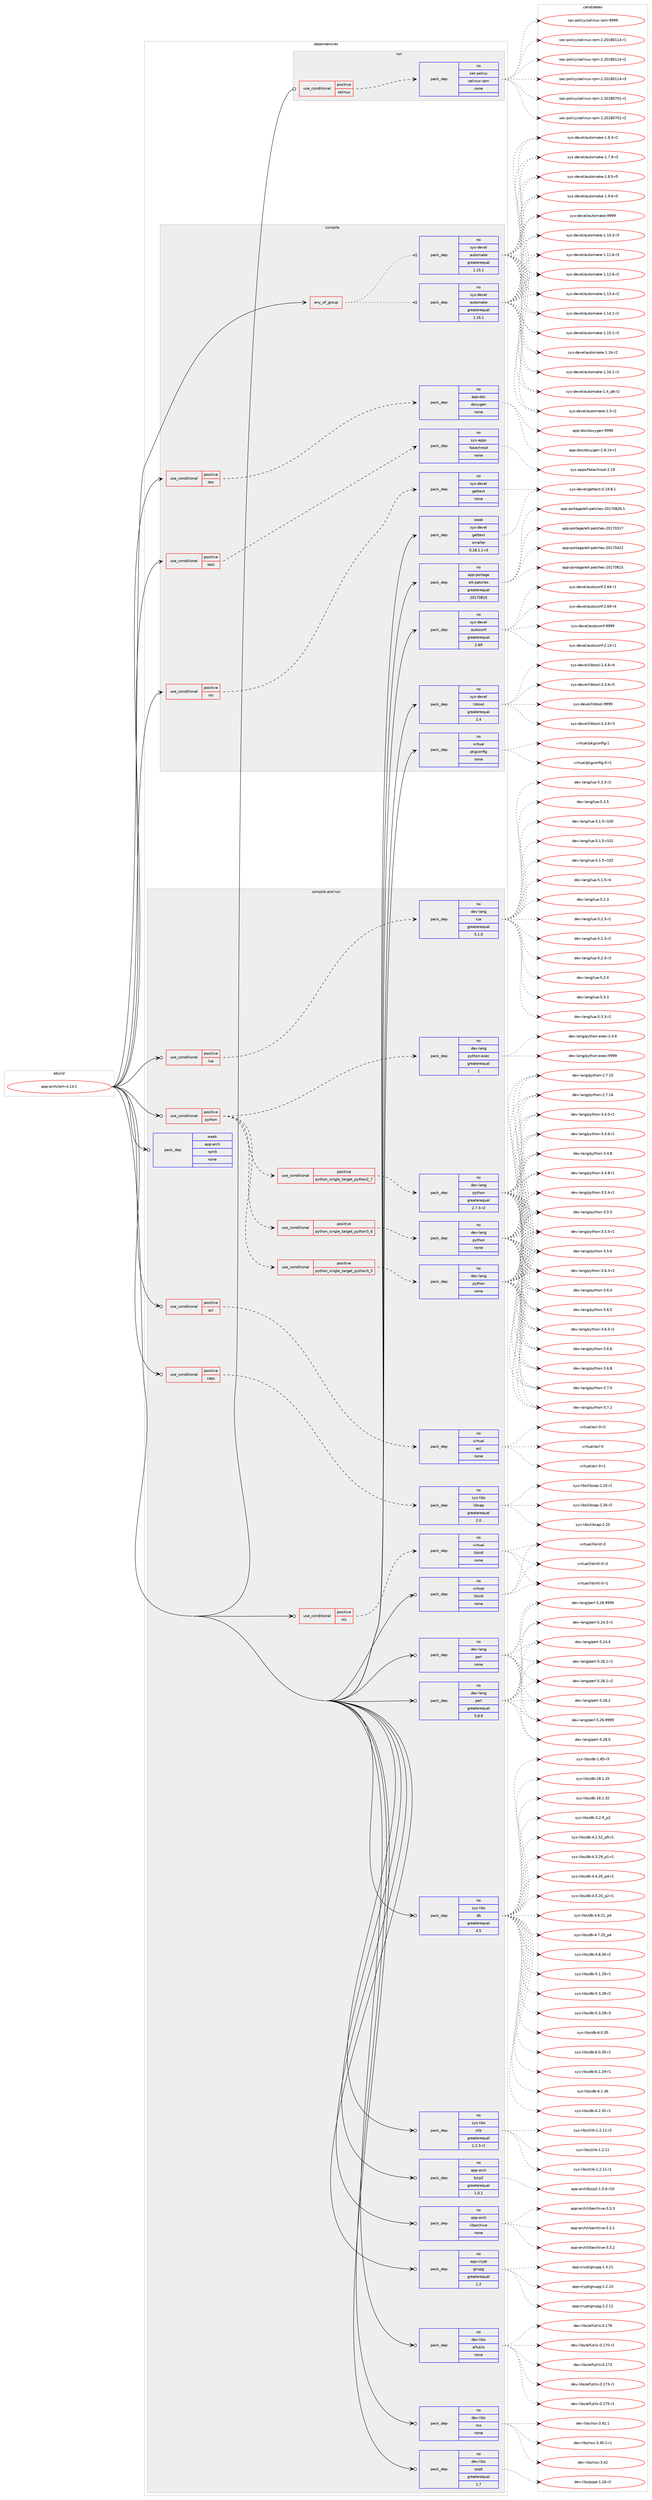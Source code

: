 digraph prolog {

# *************
# Graph options
# *************

newrank=true;
concentrate=true;
compound=true;
graph [rankdir=LR,fontname=Helvetica,fontsize=10,ranksep=1.5];#, ranksep=2.5, nodesep=0.2];
edge  [arrowhead=vee];
node  [fontname=Helvetica,fontsize=10];

# **********
# The ebuild
# **********

subgraph cluster_leftcol {
color=gray;
rank=same;
label=<<i>ebuild</i>>;
id [label="app-arch/rpm-4.14.1", color=red, width=4, href="../app-arch/rpm-4.14.1.svg"];
}

# ****************
# The dependencies
# ****************

subgraph cluster_midcol {
color=gray;
label=<<i>dependencies</i>>;
subgraph cluster_compile {
fillcolor="#eeeeee";
style=filled;
label=<<i>compile</i>>;
subgraph any19211 {
dependency1271536 [label=<<TABLE BORDER="0" CELLBORDER="1" CELLSPACING="0" CELLPADDING="4"><TR><TD CELLPADDING="10">any_of_group</TD></TR></TABLE>>, shape=none, color=red];subgraph pack905185 {
dependency1271537 [label=<<TABLE BORDER="0" CELLBORDER="1" CELLSPACING="0" CELLPADDING="4" WIDTH="220"><TR><TD ROWSPAN="6" CELLPADDING="30">pack_dep</TD></TR><TR><TD WIDTH="110">no</TD></TR><TR><TD>sys-devel</TD></TR><TR><TD>automake</TD></TR><TR><TD>greaterequal</TD></TR><TR><TD>1.16.1</TD></TR></TABLE>>, shape=none, color=blue];
}
dependency1271536:e -> dependency1271537:w [weight=20,style="dotted",arrowhead="oinv"];
subgraph pack905186 {
dependency1271538 [label=<<TABLE BORDER="0" CELLBORDER="1" CELLSPACING="0" CELLPADDING="4" WIDTH="220"><TR><TD ROWSPAN="6" CELLPADDING="30">pack_dep</TD></TR><TR><TD WIDTH="110">no</TD></TR><TR><TD>sys-devel</TD></TR><TR><TD>automake</TD></TR><TR><TD>greaterequal</TD></TR><TR><TD>1.15.1</TD></TR></TABLE>>, shape=none, color=blue];
}
dependency1271536:e -> dependency1271538:w [weight=20,style="dotted",arrowhead="oinv"];
}
id:e -> dependency1271536:w [weight=20,style="solid",arrowhead="vee"];
subgraph cond346619 {
dependency1271539 [label=<<TABLE BORDER="0" CELLBORDER="1" CELLSPACING="0" CELLPADDING="4"><TR><TD ROWSPAN="3" CELLPADDING="10">use_conditional</TD></TR><TR><TD>positive</TD></TR><TR><TD>doc</TD></TR></TABLE>>, shape=none, color=red];
subgraph pack905187 {
dependency1271540 [label=<<TABLE BORDER="0" CELLBORDER="1" CELLSPACING="0" CELLPADDING="4" WIDTH="220"><TR><TD ROWSPAN="6" CELLPADDING="30">pack_dep</TD></TR><TR><TD WIDTH="110">no</TD></TR><TR><TD>app-doc</TD></TR><TR><TD>doxygen</TD></TR><TR><TD>none</TD></TR><TR><TD></TD></TR></TABLE>>, shape=none, color=blue];
}
dependency1271539:e -> dependency1271540:w [weight=20,style="dashed",arrowhead="vee"];
}
id:e -> dependency1271539:w [weight=20,style="solid",arrowhead="vee"];
subgraph cond346620 {
dependency1271541 [label=<<TABLE BORDER="0" CELLBORDER="1" CELLSPACING="0" CELLPADDING="4"><TR><TD ROWSPAN="3" CELLPADDING="10">use_conditional</TD></TR><TR><TD>positive</TD></TR><TR><TD>nls</TD></TR></TABLE>>, shape=none, color=red];
subgraph pack905188 {
dependency1271542 [label=<<TABLE BORDER="0" CELLBORDER="1" CELLSPACING="0" CELLPADDING="4" WIDTH="220"><TR><TD ROWSPAN="6" CELLPADDING="30">pack_dep</TD></TR><TR><TD WIDTH="110">no</TD></TR><TR><TD>sys-devel</TD></TR><TR><TD>gettext</TD></TR><TR><TD>none</TD></TR><TR><TD></TD></TR></TABLE>>, shape=none, color=blue];
}
dependency1271541:e -> dependency1271542:w [weight=20,style="dashed",arrowhead="vee"];
}
id:e -> dependency1271541:w [weight=20,style="solid",arrowhead="vee"];
subgraph cond346621 {
dependency1271543 [label=<<TABLE BORDER="0" CELLBORDER="1" CELLSPACING="0" CELLPADDING="4"><TR><TD ROWSPAN="3" CELLPADDING="10">use_conditional</TD></TR><TR><TD>positive</TD></TR><TR><TD>test</TD></TR></TABLE>>, shape=none, color=red];
subgraph pack905189 {
dependency1271544 [label=<<TABLE BORDER="0" CELLBORDER="1" CELLSPACING="0" CELLPADDING="4" WIDTH="220"><TR><TD ROWSPAN="6" CELLPADDING="30">pack_dep</TD></TR><TR><TD WIDTH="110">no</TD></TR><TR><TD>sys-apps</TD></TR><TR><TD>fakechroot</TD></TR><TR><TD>none</TD></TR><TR><TD></TD></TR></TABLE>>, shape=none, color=blue];
}
dependency1271543:e -> dependency1271544:w [weight=20,style="dashed",arrowhead="vee"];
}
id:e -> dependency1271543:w [weight=20,style="solid",arrowhead="vee"];
subgraph pack905190 {
dependency1271545 [label=<<TABLE BORDER="0" CELLBORDER="1" CELLSPACING="0" CELLPADDING="4" WIDTH="220"><TR><TD ROWSPAN="6" CELLPADDING="30">pack_dep</TD></TR><TR><TD WIDTH="110">no</TD></TR><TR><TD>app-portage</TD></TR><TR><TD>elt-patches</TD></TR><TR><TD>greaterequal</TD></TR><TR><TD>20170815</TD></TR></TABLE>>, shape=none, color=blue];
}
id:e -> dependency1271545:w [weight=20,style="solid",arrowhead="vee"];
subgraph pack905191 {
dependency1271546 [label=<<TABLE BORDER="0" CELLBORDER="1" CELLSPACING="0" CELLPADDING="4" WIDTH="220"><TR><TD ROWSPAN="6" CELLPADDING="30">pack_dep</TD></TR><TR><TD WIDTH="110">no</TD></TR><TR><TD>sys-devel</TD></TR><TR><TD>autoconf</TD></TR><TR><TD>greaterequal</TD></TR><TR><TD>2.69</TD></TR></TABLE>>, shape=none, color=blue];
}
id:e -> dependency1271546:w [weight=20,style="solid",arrowhead="vee"];
subgraph pack905192 {
dependency1271547 [label=<<TABLE BORDER="0" CELLBORDER="1" CELLSPACING="0" CELLPADDING="4" WIDTH="220"><TR><TD ROWSPAN="6" CELLPADDING="30">pack_dep</TD></TR><TR><TD WIDTH="110">no</TD></TR><TR><TD>sys-devel</TD></TR><TR><TD>libtool</TD></TR><TR><TD>greaterequal</TD></TR><TR><TD>2.4</TD></TR></TABLE>>, shape=none, color=blue];
}
id:e -> dependency1271547:w [weight=20,style="solid",arrowhead="vee"];
subgraph pack905193 {
dependency1271548 [label=<<TABLE BORDER="0" CELLBORDER="1" CELLSPACING="0" CELLPADDING="4" WIDTH="220"><TR><TD ROWSPAN="6" CELLPADDING="30">pack_dep</TD></TR><TR><TD WIDTH="110">no</TD></TR><TR><TD>virtual</TD></TR><TR><TD>pkgconfig</TD></TR><TR><TD>none</TD></TR><TR><TD></TD></TR></TABLE>>, shape=none, color=blue];
}
id:e -> dependency1271548:w [weight=20,style="solid",arrowhead="vee"];
subgraph pack905194 {
dependency1271549 [label=<<TABLE BORDER="0" CELLBORDER="1" CELLSPACING="0" CELLPADDING="4" WIDTH="220"><TR><TD ROWSPAN="6" CELLPADDING="30">pack_dep</TD></TR><TR><TD WIDTH="110">weak</TD></TR><TR><TD>sys-devel</TD></TR><TR><TD>gettext</TD></TR><TR><TD>smaller</TD></TR><TR><TD>0.18.1.1-r3</TD></TR></TABLE>>, shape=none, color=blue];
}
id:e -> dependency1271549:w [weight=20,style="solid",arrowhead="vee"];
}
subgraph cluster_compileandrun {
fillcolor="#eeeeee";
style=filled;
label=<<i>compile and run</i>>;
subgraph cond346622 {
dependency1271550 [label=<<TABLE BORDER="0" CELLBORDER="1" CELLSPACING="0" CELLPADDING="4"><TR><TD ROWSPAN="3" CELLPADDING="10">use_conditional</TD></TR><TR><TD>positive</TD></TR><TR><TD>acl</TD></TR></TABLE>>, shape=none, color=red];
subgraph pack905195 {
dependency1271551 [label=<<TABLE BORDER="0" CELLBORDER="1" CELLSPACING="0" CELLPADDING="4" WIDTH="220"><TR><TD ROWSPAN="6" CELLPADDING="30">pack_dep</TD></TR><TR><TD WIDTH="110">no</TD></TR><TR><TD>virtual</TD></TR><TR><TD>acl</TD></TR><TR><TD>none</TD></TR><TR><TD></TD></TR></TABLE>>, shape=none, color=blue];
}
dependency1271550:e -> dependency1271551:w [weight=20,style="dashed",arrowhead="vee"];
}
id:e -> dependency1271550:w [weight=20,style="solid",arrowhead="odotvee"];
subgraph cond346623 {
dependency1271552 [label=<<TABLE BORDER="0" CELLBORDER="1" CELLSPACING="0" CELLPADDING="4"><TR><TD ROWSPAN="3" CELLPADDING="10">use_conditional</TD></TR><TR><TD>positive</TD></TR><TR><TD>caps</TD></TR></TABLE>>, shape=none, color=red];
subgraph pack905196 {
dependency1271553 [label=<<TABLE BORDER="0" CELLBORDER="1" CELLSPACING="0" CELLPADDING="4" WIDTH="220"><TR><TD ROWSPAN="6" CELLPADDING="30">pack_dep</TD></TR><TR><TD WIDTH="110">no</TD></TR><TR><TD>sys-libs</TD></TR><TR><TD>libcap</TD></TR><TR><TD>greaterequal</TD></TR><TR><TD>2.0</TD></TR></TABLE>>, shape=none, color=blue];
}
dependency1271552:e -> dependency1271553:w [weight=20,style="dashed",arrowhead="vee"];
}
id:e -> dependency1271552:w [weight=20,style="solid",arrowhead="odotvee"];
subgraph cond346624 {
dependency1271554 [label=<<TABLE BORDER="0" CELLBORDER="1" CELLSPACING="0" CELLPADDING="4"><TR><TD ROWSPAN="3" CELLPADDING="10">use_conditional</TD></TR><TR><TD>positive</TD></TR><TR><TD>lua</TD></TR></TABLE>>, shape=none, color=red];
subgraph pack905197 {
dependency1271555 [label=<<TABLE BORDER="0" CELLBORDER="1" CELLSPACING="0" CELLPADDING="4" WIDTH="220"><TR><TD ROWSPAN="6" CELLPADDING="30">pack_dep</TD></TR><TR><TD WIDTH="110">no</TD></TR><TR><TD>dev-lang</TD></TR><TR><TD>lua</TD></TR><TR><TD>greaterequal</TD></TR><TR><TD>5.1.0</TD></TR></TABLE>>, shape=none, color=blue];
}
dependency1271554:e -> dependency1271555:w [weight=20,style="dashed",arrowhead="vee"];
}
id:e -> dependency1271554:w [weight=20,style="solid",arrowhead="odotvee"];
subgraph cond346625 {
dependency1271556 [label=<<TABLE BORDER="0" CELLBORDER="1" CELLSPACING="0" CELLPADDING="4"><TR><TD ROWSPAN="3" CELLPADDING="10">use_conditional</TD></TR><TR><TD>positive</TD></TR><TR><TD>nls</TD></TR></TABLE>>, shape=none, color=red];
subgraph pack905198 {
dependency1271557 [label=<<TABLE BORDER="0" CELLBORDER="1" CELLSPACING="0" CELLPADDING="4" WIDTH="220"><TR><TD ROWSPAN="6" CELLPADDING="30">pack_dep</TD></TR><TR><TD WIDTH="110">no</TD></TR><TR><TD>virtual</TD></TR><TR><TD>libintl</TD></TR><TR><TD>none</TD></TR><TR><TD></TD></TR></TABLE>>, shape=none, color=blue];
}
dependency1271556:e -> dependency1271557:w [weight=20,style="dashed",arrowhead="vee"];
}
id:e -> dependency1271556:w [weight=20,style="solid",arrowhead="odotvee"];
subgraph cond346626 {
dependency1271558 [label=<<TABLE BORDER="0" CELLBORDER="1" CELLSPACING="0" CELLPADDING="4"><TR><TD ROWSPAN="3" CELLPADDING="10">use_conditional</TD></TR><TR><TD>positive</TD></TR><TR><TD>python</TD></TR></TABLE>>, shape=none, color=red];
subgraph cond346627 {
dependency1271559 [label=<<TABLE BORDER="0" CELLBORDER="1" CELLSPACING="0" CELLPADDING="4"><TR><TD ROWSPAN="3" CELLPADDING="10">use_conditional</TD></TR><TR><TD>positive</TD></TR><TR><TD>python_single_target_python2_7</TD></TR></TABLE>>, shape=none, color=red];
subgraph pack905199 {
dependency1271560 [label=<<TABLE BORDER="0" CELLBORDER="1" CELLSPACING="0" CELLPADDING="4" WIDTH="220"><TR><TD ROWSPAN="6" CELLPADDING="30">pack_dep</TD></TR><TR><TD WIDTH="110">no</TD></TR><TR><TD>dev-lang</TD></TR><TR><TD>python</TD></TR><TR><TD>greaterequal</TD></TR><TR><TD>2.7.5-r2</TD></TR></TABLE>>, shape=none, color=blue];
}
dependency1271559:e -> dependency1271560:w [weight=20,style="dashed",arrowhead="vee"];
}
dependency1271558:e -> dependency1271559:w [weight=20,style="dashed",arrowhead="vee"];
subgraph cond346628 {
dependency1271561 [label=<<TABLE BORDER="0" CELLBORDER="1" CELLSPACING="0" CELLPADDING="4"><TR><TD ROWSPAN="3" CELLPADDING="10">use_conditional</TD></TR><TR><TD>positive</TD></TR><TR><TD>python_single_target_python3_5</TD></TR></TABLE>>, shape=none, color=red];
subgraph pack905200 {
dependency1271562 [label=<<TABLE BORDER="0" CELLBORDER="1" CELLSPACING="0" CELLPADDING="4" WIDTH="220"><TR><TD ROWSPAN="6" CELLPADDING="30">pack_dep</TD></TR><TR><TD WIDTH="110">no</TD></TR><TR><TD>dev-lang</TD></TR><TR><TD>python</TD></TR><TR><TD>none</TD></TR><TR><TD></TD></TR></TABLE>>, shape=none, color=blue];
}
dependency1271561:e -> dependency1271562:w [weight=20,style="dashed",arrowhead="vee"];
}
dependency1271558:e -> dependency1271561:w [weight=20,style="dashed",arrowhead="vee"];
subgraph cond346629 {
dependency1271563 [label=<<TABLE BORDER="0" CELLBORDER="1" CELLSPACING="0" CELLPADDING="4"><TR><TD ROWSPAN="3" CELLPADDING="10">use_conditional</TD></TR><TR><TD>positive</TD></TR><TR><TD>python_single_target_python3_6</TD></TR></TABLE>>, shape=none, color=red];
subgraph pack905201 {
dependency1271564 [label=<<TABLE BORDER="0" CELLBORDER="1" CELLSPACING="0" CELLPADDING="4" WIDTH="220"><TR><TD ROWSPAN="6" CELLPADDING="30">pack_dep</TD></TR><TR><TD WIDTH="110">no</TD></TR><TR><TD>dev-lang</TD></TR><TR><TD>python</TD></TR><TR><TD>none</TD></TR><TR><TD></TD></TR></TABLE>>, shape=none, color=blue];
}
dependency1271563:e -> dependency1271564:w [weight=20,style="dashed",arrowhead="vee"];
}
dependency1271558:e -> dependency1271563:w [weight=20,style="dashed",arrowhead="vee"];
subgraph pack905202 {
dependency1271565 [label=<<TABLE BORDER="0" CELLBORDER="1" CELLSPACING="0" CELLPADDING="4" WIDTH="220"><TR><TD ROWSPAN="6" CELLPADDING="30">pack_dep</TD></TR><TR><TD WIDTH="110">no</TD></TR><TR><TD>dev-lang</TD></TR><TR><TD>python-exec</TD></TR><TR><TD>greaterequal</TD></TR><TR><TD>2</TD></TR></TABLE>>, shape=none, color=blue];
}
dependency1271558:e -> dependency1271565:w [weight=20,style="dashed",arrowhead="vee"];
}
id:e -> dependency1271558:w [weight=20,style="solid",arrowhead="odotvee"];
subgraph pack905203 {
dependency1271566 [label=<<TABLE BORDER="0" CELLBORDER="1" CELLSPACING="0" CELLPADDING="4" WIDTH="220"><TR><TD ROWSPAN="6" CELLPADDING="30">pack_dep</TD></TR><TR><TD WIDTH="110">no</TD></TR><TR><TD>app-arch</TD></TR><TR><TD>bzip2</TD></TR><TR><TD>greaterequal</TD></TR><TR><TD>1.0.1</TD></TR></TABLE>>, shape=none, color=blue];
}
id:e -> dependency1271566:w [weight=20,style="solid",arrowhead="odotvee"];
subgraph pack905204 {
dependency1271567 [label=<<TABLE BORDER="0" CELLBORDER="1" CELLSPACING="0" CELLPADDING="4" WIDTH="220"><TR><TD ROWSPAN="6" CELLPADDING="30">pack_dep</TD></TR><TR><TD WIDTH="110">no</TD></TR><TR><TD>app-arch</TD></TR><TR><TD>libarchive</TD></TR><TR><TD>none</TD></TR><TR><TD></TD></TR></TABLE>>, shape=none, color=blue];
}
id:e -> dependency1271567:w [weight=20,style="solid",arrowhead="odotvee"];
subgraph pack905205 {
dependency1271568 [label=<<TABLE BORDER="0" CELLBORDER="1" CELLSPACING="0" CELLPADDING="4" WIDTH="220"><TR><TD ROWSPAN="6" CELLPADDING="30">pack_dep</TD></TR><TR><TD WIDTH="110">no</TD></TR><TR><TD>app-crypt</TD></TR><TR><TD>gnupg</TD></TR><TR><TD>greaterequal</TD></TR><TR><TD>1.2</TD></TR></TABLE>>, shape=none, color=blue];
}
id:e -> dependency1271568:w [weight=20,style="solid",arrowhead="odotvee"];
subgraph pack905206 {
dependency1271569 [label=<<TABLE BORDER="0" CELLBORDER="1" CELLSPACING="0" CELLPADDING="4" WIDTH="220"><TR><TD ROWSPAN="6" CELLPADDING="30">pack_dep</TD></TR><TR><TD WIDTH="110">no</TD></TR><TR><TD>dev-lang</TD></TR><TR><TD>perl</TD></TR><TR><TD>greaterequal</TD></TR><TR><TD>5.8.8</TD></TR></TABLE>>, shape=none, color=blue];
}
id:e -> dependency1271569:w [weight=20,style="solid",arrowhead="odotvee"];
subgraph pack905207 {
dependency1271570 [label=<<TABLE BORDER="0" CELLBORDER="1" CELLSPACING="0" CELLPADDING="4" WIDTH="220"><TR><TD ROWSPAN="6" CELLPADDING="30">pack_dep</TD></TR><TR><TD WIDTH="110">no</TD></TR><TR><TD>dev-lang</TD></TR><TR><TD>perl</TD></TR><TR><TD>none</TD></TR><TR><TD></TD></TR></TABLE>>, shape=none, color=blue];
}
id:e -> dependency1271570:w [weight=20,style="solid",arrowhead="odotvee"];
subgraph pack905208 {
dependency1271571 [label=<<TABLE BORDER="0" CELLBORDER="1" CELLSPACING="0" CELLPADDING="4" WIDTH="220"><TR><TD ROWSPAN="6" CELLPADDING="30">pack_dep</TD></TR><TR><TD WIDTH="110">no</TD></TR><TR><TD>dev-libs</TD></TR><TR><TD>elfutils</TD></TR><TR><TD>none</TD></TR><TR><TD></TD></TR></TABLE>>, shape=none, color=blue];
}
id:e -> dependency1271571:w [weight=20,style="solid",arrowhead="odotvee"];
subgraph pack905209 {
dependency1271572 [label=<<TABLE BORDER="0" CELLBORDER="1" CELLSPACING="0" CELLPADDING="4" WIDTH="220"><TR><TD ROWSPAN="6" CELLPADDING="30">pack_dep</TD></TR><TR><TD WIDTH="110">no</TD></TR><TR><TD>dev-libs</TD></TR><TR><TD>nss</TD></TR><TR><TD>none</TD></TR><TR><TD></TD></TR></TABLE>>, shape=none, color=blue];
}
id:e -> dependency1271572:w [weight=20,style="solid",arrowhead="odotvee"];
subgraph pack905210 {
dependency1271573 [label=<<TABLE BORDER="0" CELLBORDER="1" CELLSPACING="0" CELLPADDING="4" WIDTH="220"><TR><TD ROWSPAN="6" CELLPADDING="30">pack_dep</TD></TR><TR><TD WIDTH="110">no</TD></TR><TR><TD>dev-libs</TD></TR><TR><TD>popt</TD></TR><TR><TD>greaterequal</TD></TR><TR><TD>1.7</TD></TR></TABLE>>, shape=none, color=blue];
}
id:e -> dependency1271573:w [weight=20,style="solid",arrowhead="odotvee"];
subgraph pack905211 {
dependency1271574 [label=<<TABLE BORDER="0" CELLBORDER="1" CELLSPACING="0" CELLPADDING="4" WIDTH="220"><TR><TD ROWSPAN="6" CELLPADDING="30">pack_dep</TD></TR><TR><TD WIDTH="110">no</TD></TR><TR><TD>sys-libs</TD></TR><TR><TD>db</TD></TR><TR><TD>greaterequal</TD></TR><TR><TD>4.5</TD></TR></TABLE>>, shape=none, color=blue];
}
id:e -> dependency1271574:w [weight=20,style="solid",arrowhead="odotvee"];
subgraph pack905212 {
dependency1271575 [label=<<TABLE BORDER="0" CELLBORDER="1" CELLSPACING="0" CELLPADDING="4" WIDTH="220"><TR><TD ROWSPAN="6" CELLPADDING="30">pack_dep</TD></TR><TR><TD WIDTH="110">no</TD></TR><TR><TD>sys-libs</TD></TR><TR><TD>zlib</TD></TR><TR><TD>greaterequal</TD></TR><TR><TD>1.2.3-r1</TD></TR></TABLE>>, shape=none, color=blue];
}
id:e -> dependency1271575:w [weight=20,style="solid",arrowhead="odotvee"];
subgraph pack905213 {
dependency1271576 [label=<<TABLE BORDER="0" CELLBORDER="1" CELLSPACING="0" CELLPADDING="4" WIDTH="220"><TR><TD ROWSPAN="6" CELLPADDING="30">pack_dep</TD></TR><TR><TD WIDTH="110">no</TD></TR><TR><TD>virtual</TD></TR><TR><TD>libintl</TD></TR><TR><TD>none</TD></TR><TR><TD></TD></TR></TABLE>>, shape=none, color=blue];
}
id:e -> dependency1271576:w [weight=20,style="solid",arrowhead="odotvee"];
subgraph pack905214 {
dependency1271577 [label=<<TABLE BORDER="0" CELLBORDER="1" CELLSPACING="0" CELLPADDING="4" WIDTH="220"><TR><TD ROWSPAN="6" CELLPADDING="30">pack_dep</TD></TR><TR><TD WIDTH="110">weak</TD></TR><TR><TD>app-arch</TD></TR><TR><TD>rpm5</TD></TR><TR><TD>none</TD></TR><TR><TD></TD></TR></TABLE>>, shape=none, color=blue];
}
id:e -> dependency1271577:w [weight=20,style="solid",arrowhead="odotvee"];
}
subgraph cluster_run {
fillcolor="#eeeeee";
style=filled;
label=<<i>run</i>>;
subgraph cond346630 {
dependency1271578 [label=<<TABLE BORDER="0" CELLBORDER="1" CELLSPACING="0" CELLPADDING="4"><TR><TD ROWSPAN="3" CELLPADDING="10">use_conditional</TD></TR><TR><TD>positive</TD></TR><TR><TD>selinux</TD></TR></TABLE>>, shape=none, color=red];
subgraph pack905215 {
dependency1271579 [label=<<TABLE BORDER="0" CELLBORDER="1" CELLSPACING="0" CELLPADDING="4" WIDTH="220"><TR><TD ROWSPAN="6" CELLPADDING="30">pack_dep</TD></TR><TR><TD WIDTH="110">no</TD></TR><TR><TD>sec-policy</TD></TR><TR><TD>selinux-rpm</TD></TR><TR><TD>none</TD></TR><TR><TD></TD></TR></TABLE>>, shape=none, color=blue];
}
dependency1271578:e -> dependency1271579:w [weight=20,style="dashed",arrowhead="vee"];
}
id:e -> dependency1271578:w [weight=20,style="solid",arrowhead="odot"];
}
}

# **************
# The candidates
# **************

subgraph cluster_choices {
rank=same;
color=gray;
label=<<i>candidates</i>>;

subgraph choice905185 {
color=black;
nodesep=1;
choice11512111545100101118101108479711711611110997107101454946494846514511451 [label="sys-devel/automake-1.10.3-r3", color=red, width=4,href="../sys-devel/automake-1.10.3-r3.svg"];
choice11512111545100101118101108479711711611110997107101454946494946544511451 [label="sys-devel/automake-1.11.6-r3", color=red, width=4,href="../sys-devel/automake-1.11.6-r3.svg"];
choice11512111545100101118101108479711711611110997107101454946495046544511450 [label="sys-devel/automake-1.12.6-r2", color=red, width=4,href="../sys-devel/automake-1.12.6-r2.svg"];
choice11512111545100101118101108479711711611110997107101454946495146524511450 [label="sys-devel/automake-1.13.4-r2", color=red, width=4,href="../sys-devel/automake-1.13.4-r2.svg"];
choice11512111545100101118101108479711711611110997107101454946495246494511450 [label="sys-devel/automake-1.14.1-r2", color=red, width=4,href="../sys-devel/automake-1.14.1-r2.svg"];
choice11512111545100101118101108479711711611110997107101454946495346494511450 [label="sys-devel/automake-1.15.1-r2", color=red, width=4,href="../sys-devel/automake-1.15.1-r2.svg"];
choice1151211154510010111810110847971171161111099710710145494649544511450 [label="sys-devel/automake-1.16-r2", color=red, width=4,href="../sys-devel/automake-1.16-r2.svg"];
choice11512111545100101118101108479711711611110997107101454946495446494511449 [label="sys-devel/automake-1.16.1-r1", color=red, width=4,href="../sys-devel/automake-1.16.1-r1.svg"];
choice115121115451001011181011084797117116111109971071014549465295112544511450 [label="sys-devel/automake-1.4_p6-r2", color=red, width=4,href="../sys-devel/automake-1.4_p6-r2.svg"];
choice11512111545100101118101108479711711611110997107101454946534511450 [label="sys-devel/automake-1.5-r2", color=red, width=4,href="../sys-devel/automake-1.5-r2.svg"];
choice115121115451001011181011084797117116111109971071014549465446514511450 [label="sys-devel/automake-1.6.3-r2", color=red, width=4,href="../sys-devel/automake-1.6.3-r2.svg"];
choice115121115451001011181011084797117116111109971071014549465546574511451 [label="sys-devel/automake-1.7.9-r3", color=red, width=4,href="../sys-devel/automake-1.7.9-r3.svg"];
choice115121115451001011181011084797117116111109971071014549465646534511453 [label="sys-devel/automake-1.8.5-r5", color=red, width=4,href="../sys-devel/automake-1.8.5-r5.svg"];
choice115121115451001011181011084797117116111109971071014549465746544511453 [label="sys-devel/automake-1.9.6-r5", color=red, width=4,href="../sys-devel/automake-1.9.6-r5.svg"];
choice115121115451001011181011084797117116111109971071014557575757 [label="sys-devel/automake-9999", color=red, width=4,href="../sys-devel/automake-9999.svg"];
dependency1271537:e -> choice11512111545100101118101108479711711611110997107101454946494846514511451:w [style=dotted,weight="100"];
dependency1271537:e -> choice11512111545100101118101108479711711611110997107101454946494946544511451:w [style=dotted,weight="100"];
dependency1271537:e -> choice11512111545100101118101108479711711611110997107101454946495046544511450:w [style=dotted,weight="100"];
dependency1271537:e -> choice11512111545100101118101108479711711611110997107101454946495146524511450:w [style=dotted,weight="100"];
dependency1271537:e -> choice11512111545100101118101108479711711611110997107101454946495246494511450:w [style=dotted,weight="100"];
dependency1271537:e -> choice11512111545100101118101108479711711611110997107101454946495346494511450:w [style=dotted,weight="100"];
dependency1271537:e -> choice1151211154510010111810110847971171161111099710710145494649544511450:w [style=dotted,weight="100"];
dependency1271537:e -> choice11512111545100101118101108479711711611110997107101454946495446494511449:w [style=dotted,weight="100"];
dependency1271537:e -> choice115121115451001011181011084797117116111109971071014549465295112544511450:w [style=dotted,weight="100"];
dependency1271537:e -> choice11512111545100101118101108479711711611110997107101454946534511450:w [style=dotted,weight="100"];
dependency1271537:e -> choice115121115451001011181011084797117116111109971071014549465446514511450:w [style=dotted,weight="100"];
dependency1271537:e -> choice115121115451001011181011084797117116111109971071014549465546574511451:w [style=dotted,weight="100"];
dependency1271537:e -> choice115121115451001011181011084797117116111109971071014549465646534511453:w [style=dotted,weight="100"];
dependency1271537:e -> choice115121115451001011181011084797117116111109971071014549465746544511453:w [style=dotted,weight="100"];
dependency1271537:e -> choice115121115451001011181011084797117116111109971071014557575757:w [style=dotted,weight="100"];
}
subgraph choice905186 {
color=black;
nodesep=1;
choice11512111545100101118101108479711711611110997107101454946494846514511451 [label="sys-devel/automake-1.10.3-r3", color=red, width=4,href="../sys-devel/automake-1.10.3-r3.svg"];
choice11512111545100101118101108479711711611110997107101454946494946544511451 [label="sys-devel/automake-1.11.6-r3", color=red, width=4,href="../sys-devel/automake-1.11.6-r3.svg"];
choice11512111545100101118101108479711711611110997107101454946495046544511450 [label="sys-devel/automake-1.12.6-r2", color=red, width=4,href="../sys-devel/automake-1.12.6-r2.svg"];
choice11512111545100101118101108479711711611110997107101454946495146524511450 [label="sys-devel/automake-1.13.4-r2", color=red, width=4,href="../sys-devel/automake-1.13.4-r2.svg"];
choice11512111545100101118101108479711711611110997107101454946495246494511450 [label="sys-devel/automake-1.14.1-r2", color=red, width=4,href="../sys-devel/automake-1.14.1-r2.svg"];
choice11512111545100101118101108479711711611110997107101454946495346494511450 [label="sys-devel/automake-1.15.1-r2", color=red, width=4,href="../sys-devel/automake-1.15.1-r2.svg"];
choice1151211154510010111810110847971171161111099710710145494649544511450 [label="sys-devel/automake-1.16-r2", color=red, width=4,href="../sys-devel/automake-1.16-r2.svg"];
choice11512111545100101118101108479711711611110997107101454946495446494511449 [label="sys-devel/automake-1.16.1-r1", color=red, width=4,href="../sys-devel/automake-1.16.1-r1.svg"];
choice115121115451001011181011084797117116111109971071014549465295112544511450 [label="sys-devel/automake-1.4_p6-r2", color=red, width=4,href="../sys-devel/automake-1.4_p6-r2.svg"];
choice11512111545100101118101108479711711611110997107101454946534511450 [label="sys-devel/automake-1.5-r2", color=red, width=4,href="../sys-devel/automake-1.5-r2.svg"];
choice115121115451001011181011084797117116111109971071014549465446514511450 [label="sys-devel/automake-1.6.3-r2", color=red, width=4,href="../sys-devel/automake-1.6.3-r2.svg"];
choice115121115451001011181011084797117116111109971071014549465546574511451 [label="sys-devel/automake-1.7.9-r3", color=red, width=4,href="../sys-devel/automake-1.7.9-r3.svg"];
choice115121115451001011181011084797117116111109971071014549465646534511453 [label="sys-devel/automake-1.8.5-r5", color=red, width=4,href="../sys-devel/automake-1.8.5-r5.svg"];
choice115121115451001011181011084797117116111109971071014549465746544511453 [label="sys-devel/automake-1.9.6-r5", color=red, width=4,href="../sys-devel/automake-1.9.6-r5.svg"];
choice115121115451001011181011084797117116111109971071014557575757 [label="sys-devel/automake-9999", color=red, width=4,href="../sys-devel/automake-9999.svg"];
dependency1271538:e -> choice11512111545100101118101108479711711611110997107101454946494846514511451:w [style=dotted,weight="100"];
dependency1271538:e -> choice11512111545100101118101108479711711611110997107101454946494946544511451:w [style=dotted,weight="100"];
dependency1271538:e -> choice11512111545100101118101108479711711611110997107101454946495046544511450:w [style=dotted,weight="100"];
dependency1271538:e -> choice11512111545100101118101108479711711611110997107101454946495146524511450:w [style=dotted,weight="100"];
dependency1271538:e -> choice11512111545100101118101108479711711611110997107101454946495246494511450:w [style=dotted,weight="100"];
dependency1271538:e -> choice11512111545100101118101108479711711611110997107101454946495346494511450:w [style=dotted,weight="100"];
dependency1271538:e -> choice1151211154510010111810110847971171161111099710710145494649544511450:w [style=dotted,weight="100"];
dependency1271538:e -> choice11512111545100101118101108479711711611110997107101454946495446494511449:w [style=dotted,weight="100"];
dependency1271538:e -> choice115121115451001011181011084797117116111109971071014549465295112544511450:w [style=dotted,weight="100"];
dependency1271538:e -> choice11512111545100101118101108479711711611110997107101454946534511450:w [style=dotted,weight="100"];
dependency1271538:e -> choice115121115451001011181011084797117116111109971071014549465446514511450:w [style=dotted,weight="100"];
dependency1271538:e -> choice115121115451001011181011084797117116111109971071014549465546574511451:w [style=dotted,weight="100"];
dependency1271538:e -> choice115121115451001011181011084797117116111109971071014549465646534511453:w [style=dotted,weight="100"];
dependency1271538:e -> choice115121115451001011181011084797117116111109971071014549465746544511453:w [style=dotted,weight="100"];
dependency1271538:e -> choice115121115451001011181011084797117116111109971071014557575757:w [style=dotted,weight="100"];
}
subgraph choice905187 {
color=black;
nodesep=1;
choice97112112451001119947100111120121103101110454946564649524511449 [label="app-doc/doxygen-1.8.14-r1", color=red, width=4,href="../app-doc/doxygen-1.8.14-r1.svg"];
choice971121124510011199471001111201211031011104557575757 [label="app-doc/doxygen-9999", color=red, width=4,href="../app-doc/doxygen-9999.svg"];
dependency1271540:e -> choice97112112451001119947100111120121103101110454946564649524511449:w [style=dotted,weight="100"];
dependency1271540:e -> choice971121124510011199471001111201211031011104557575757:w [style=dotted,weight="100"];
}
subgraph choice905188 {
color=black;
nodesep=1;
choice1151211154510010111810110847103101116116101120116454846495746564649 [label="sys-devel/gettext-0.19.8.1", color=red, width=4,href="../sys-devel/gettext-0.19.8.1.svg"];
dependency1271542:e -> choice1151211154510010111810110847103101116116101120116454846495746564649:w [style=dotted,weight="100"];
}
subgraph choice905189 {
color=black;
nodesep=1;
choice11512111545971121121154710297107101991041141111111164550464957 [label="sys-apps/fakechroot-2.19", color=red, width=4,href="../sys-apps/fakechroot-2.19.svg"];
dependency1271544:e -> choice11512111545971121121154710297107101991041141111111164550464957:w [style=dotted,weight="100"];
}
subgraph choice905190 {
color=black;
nodesep=1;
choice97112112451121111141169710310147101108116451129711699104101115455048495548514955 [label="app-portage/elt-patches-20170317", color=red, width=4,href="../app-portage/elt-patches-20170317.svg"];
choice97112112451121111141169710310147101108116451129711699104101115455048495548525050 [label="app-portage/elt-patches-20170422", color=red, width=4,href="../app-portage/elt-patches-20170422.svg"];
choice97112112451121111141169710310147101108116451129711699104101115455048495548564953 [label="app-portage/elt-patches-20170815", color=red, width=4,href="../app-portage/elt-patches-20170815.svg"];
choice971121124511211111411697103101471011081164511297116991041011154550484955485650544649 [label="app-portage/elt-patches-20170826.1", color=red, width=4,href="../app-portage/elt-patches-20170826.1.svg"];
dependency1271545:e -> choice97112112451121111141169710310147101108116451129711699104101115455048495548514955:w [style=dotted,weight="100"];
dependency1271545:e -> choice97112112451121111141169710310147101108116451129711699104101115455048495548525050:w [style=dotted,weight="100"];
dependency1271545:e -> choice97112112451121111141169710310147101108116451129711699104101115455048495548564953:w [style=dotted,weight="100"];
dependency1271545:e -> choice971121124511211111411697103101471011081164511297116991041011154550484955485650544649:w [style=dotted,weight="100"];
}
subgraph choice905191 {
color=black;
nodesep=1;
choice1151211154510010111810110847971171161119911111010245504649514511449 [label="sys-devel/autoconf-2.13-r1", color=red, width=4,href="../sys-devel/autoconf-2.13-r1.svg"];
choice1151211154510010111810110847971171161119911111010245504654524511449 [label="sys-devel/autoconf-2.64-r1", color=red, width=4,href="../sys-devel/autoconf-2.64-r1.svg"];
choice1151211154510010111810110847971171161119911111010245504654574511452 [label="sys-devel/autoconf-2.69-r4", color=red, width=4,href="../sys-devel/autoconf-2.69-r4.svg"];
choice115121115451001011181011084797117116111991111101024557575757 [label="sys-devel/autoconf-9999", color=red, width=4,href="../sys-devel/autoconf-9999.svg"];
dependency1271546:e -> choice1151211154510010111810110847971171161119911111010245504649514511449:w [style=dotted,weight="100"];
dependency1271546:e -> choice1151211154510010111810110847971171161119911111010245504654524511449:w [style=dotted,weight="100"];
dependency1271546:e -> choice1151211154510010111810110847971171161119911111010245504654574511452:w [style=dotted,weight="100"];
dependency1271546:e -> choice115121115451001011181011084797117116111991111101024557575757:w [style=dotted,weight="100"];
}
subgraph choice905192 {
color=black;
nodesep=1;
choice1151211154510010111810110847108105981161111111084550465246544511451 [label="sys-devel/libtool-2.4.6-r3", color=red, width=4,href="../sys-devel/libtool-2.4.6-r3.svg"];
choice1151211154510010111810110847108105981161111111084550465246544511452 [label="sys-devel/libtool-2.4.6-r4", color=red, width=4,href="../sys-devel/libtool-2.4.6-r4.svg"];
choice1151211154510010111810110847108105981161111111084550465246544511453 [label="sys-devel/libtool-2.4.6-r5", color=red, width=4,href="../sys-devel/libtool-2.4.6-r5.svg"];
choice1151211154510010111810110847108105981161111111084557575757 [label="sys-devel/libtool-9999", color=red, width=4,href="../sys-devel/libtool-9999.svg"];
dependency1271547:e -> choice1151211154510010111810110847108105981161111111084550465246544511451:w [style=dotted,weight="100"];
dependency1271547:e -> choice1151211154510010111810110847108105981161111111084550465246544511452:w [style=dotted,weight="100"];
dependency1271547:e -> choice1151211154510010111810110847108105981161111111084550465246544511453:w [style=dotted,weight="100"];
dependency1271547:e -> choice1151211154510010111810110847108105981161111111084557575757:w [style=dotted,weight="100"];
}
subgraph choice905193 {
color=black;
nodesep=1;
choice11810511411611797108471121071039911111010210510345484511449 [label="virtual/pkgconfig-0-r1", color=red, width=4,href="../virtual/pkgconfig-0-r1.svg"];
choice1181051141161179710847112107103991111101021051034549 [label="virtual/pkgconfig-1", color=red, width=4,href="../virtual/pkgconfig-1.svg"];
dependency1271548:e -> choice11810511411611797108471121071039911111010210510345484511449:w [style=dotted,weight="100"];
dependency1271548:e -> choice1181051141161179710847112107103991111101021051034549:w [style=dotted,weight="100"];
}
subgraph choice905194 {
color=black;
nodesep=1;
choice1151211154510010111810110847103101116116101120116454846495746564649 [label="sys-devel/gettext-0.19.8.1", color=red, width=4,href="../sys-devel/gettext-0.19.8.1.svg"];
dependency1271549:e -> choice1151211154510010111810110847103101116116101120116454846495746564649:w [style=dotted,weight="100"];
}
subgraph choice905195 {
color=black;
nodesep=1;
choice118105114116117971084797991084548 [label="virtual/acl-0", color=red, width=4,href="../virtual/acl-0.svg"];
choice1181051141161179710847979910845484511449 [label="virtual/acl-0-r1", color=red, width=4,href="../virtual/acl-0-r1.svg"];
choice1181051141161179710847979910845484511450 [label="virtual/acl-0-r2", color=red, width=4,href="../virtual/acl-0-r2.svg"];
dependency1271551:e -> choice118105114116117971084797991084548:w [style=dotted,weight="100"];
dependency1271551:e -> choice1181051141161179710847979910845484511449:w [style=dotted,weight="100"];
dependency1271551:e -> choice1181051141161179710847979910845484511450:w [style=dotted,weight="100"];
}
subgraph choice905196 {
color=black;
nodesep=1;
choice1151211154510810598115471081059899971124550465053 [label="sys-libs/libcap-2.25", color=red, width=4,href="../sys-libs/libcap-2.25.svg"];
choice11512111545108105981154710810598999711245504650534511449 [label="sys-libs/libcap-2.25-r1", color=red, width=4,href="../sys-libs/libcap-2.25-r1.svg"];
choice11512111545108105981154710810598999711245504650544511450 [label="sys-libs/libcap-2.26-r2", color=red, width=4,href="../sys-libs/libcap-2.26-r2.svg"];
dependency1271553:e -> choice1151211154510810598115471081059899971124550465053:w [style=dotted,weight="100"];
dependency1271553:e -> choice11512111545108105981154710810598999711245504650534511449:w [style=dotted,weight="100"];
dependency1271553:e -> choice11512111545108105981154710810598999711245504650544511450:w [style=dotted,weight="100"];
}
subgraph choice905197 {
color=black;
nodesep=1;
choice1001011184510897110103471081179745534649465345114494848 [label="dev-lang/lua-5.1.5-r100", color=red, width=4,href="../dev-lang/lua-5.1.5-r100.svg"];
choice1001011184510897110103471081179745534649465345114494849 [label="dev-lang/lua-5.1.5-r101", color=red, width=4,href="../dev-lang/lua-5.1.5-r101.svg"];
choice1001011184510897110103471081179745534649465345114494850 [label="dev-lang/lua-5.1.5-r102", color=red, width=4,href="../dev-lang/lua-5.1.5-r102.svg"];
choice100101118451089711010347108117974553464946534511452 [label="dev-lang/lua-5.1.5-r4", color=red, width=4,href="../dev-lang/lua-5.1.5-r4.svg"];
choice10010111845108971101034710811797455346504651 [label="dev-lang/lua-5.2.3", color=red, width=4,href="../dev-lang/lua-5.2.3.svg"];
choice100101118451089711010347108117974553465046514511449 [label="dev-lang/lua-5.2.3-r1", color=red, width=4,href="../dev-lang/lua-5.2.3-r1.svg"];
choice100101118451089711010347108117974553465046514511450 [label="dev-lang/lua-5.2.3-r2", color=red, width=4,href="../dev-lang/lua-5.2.3-r2.svg"];
choice100101118451089711010347108117974553465046514511451 [label="dev-lang/lua-5.2.3-r3", color=red, width=4,href="../dev-lang/lua-5.2.3-r3.svg"];
choice10010111845108971101034710811797455346504652 [label="dev-lang/lua-5.2.4", color=red, width=4,href="../dev-lang/lua-5.2.4.svg"];
choice10010111845108971101034710811797455346514651 [label="dev-lang/lua-5.3.3", color=red, width=4,href="../dev-lang/lua-5.3.3.svg"];
choice100101118451089711010347108117974553465146514511449 [label="dev-lang/lua-5.3.3-r1", color=red, width=4,href="../dev-lang/lua-5.3.3-r1.svg"];
choice100101118451089711010347108117974553465146514511450 [label="dev-lang/lua-5.3.3-r2", color=red, width=4,href="../dev-lang/lua-5.3.3-r2.svg"];
choice10010111845108971101034710811797455346514653 [label="dev-lang/lua-5.3.5", color=red, width=4,href="../dev-lang/lua-5.3.5.svg"];
dependency1271555:e -> choice1001011184510897110103471081179745534649465345114494848:w [style=dotted,weight="100"];
dependency1271555:e -> choice1001011184510897110103471081179745534649465345114494849:w [style=dotted,weight="100"];
dependency1271555:e -> choice1001011184510897110103471081179745534649465345114494850:w [style=dotted,weight="100"];
dependency1271555:e -> choice100101118451089711010347108117974553464946534511452:w [style=dotted,weight="100"];
dependency1271555:e -> choice10010111845108971101034710811797455346504651:w [style=dotted,weight="100"];
dependency1271555:e -> choice100101118451089711010347108117974553465046514511449:w [style=dotted,weight="100"];
dependency1271555:e -> choice100101118451089711010347108117974553465046514511450:w [style=dotted,weight="100"];
dependency1271555:e -> choice100101118451089711010347108117974553465046514511451:w [style=dotted,weight="100"];
dependency1271555:e -> choice10010111845108971101034710811797455346504652:w [style=dotted,weight="100"];
dependency1271555:e -> choice10010111845108971101034710811797455346514651:w [style=dotted,weight="100"];
dependency1271555:e -> choice100101118451089711010347108117974553465146514511449:w [style=dotted,weight="100"];
dependency1271555:e -> choice100101118451089711010347108117974553465146514511450:w [style=dotted,weight="100"];
dependency1271555:e -> choice10010111845108971101034710811797455346514653:w [style=dotted,weight="100"];
}
subgraph choice905198 {
color=black;
nodesep=1;
choice1181051141161179710847108105981051101161084548 [label="virtual/libintl-0", color=red, width=4,href="../virtual/libintl-0.svg"];
choice11810511411611797108471081059810511011610845484511449 [label="virtual/libintl-0-r1", color=red, width=4,href="../virtual/libintl-0-r1.svg"];
choice11810511411611797108471081059810511011610845484511450 [label="virtual/libintl-0-r2", color=red, width=4,href="../virtual/libintl-0-r2.svg"];
dependency1271557:e -> choice1181051141161179710847108105981051101161084548:w [style=dotted,weight="100"];
dependency1271557:e -> choice11810511411611797108471081059810511011610845484511449:w [style=dotted,weight="100"];
dependency1271557:e -> choice11810511411611797108471081059810511011610845484511450:w [style=dotted,weight="100"];
}
subgraph choice905199 {
color=black;
nodesep=1;
choice10010111845108971101034711212111610411111045504655464953 [label="dev-lang/python-2.7.15", color=red, width=4,href="../dev-lang/python-2.7.15.svg"];
choice10010111845108971101034711212111610411111045504655464954 [label="dev-lang/python-2.7.16", color=red, width=4,href="../dev-lang/python-2.7.16.svg"];
choice1001011184510897110103471121211161041111104551465246534511449 [label="dev-lang/python-3.4.5-r1", color=red, width=4,href="../dev-lang/python-3.4.5-r1.svg"];
choice1001011184510897110103471121211161041111104551465246544511449 [label="dev-lang/python-3.4.6-r1", color=red, width=4,href="../dev-lang/python-3.4.6-r1.svg"];
choice100101118451089711010347112121116104111110455146524656 [label="dev-lang/python-3.4.8", color=red, width=4,href="../dev-lang/python-3.4.8.svg"];
choice1001011184510897110103471121211161041111104551465246564511449 [label="dev-lang/python-3.4.8-r1", color=red, width=4,href="../dev-lang/python-3.4.8-r1.svg"];
choice1001011184510897110103471121211161041111104551465346524511449 [label="dev-lang/python-3.5.4-r1", color=red, width=4,href="../dev-lang/python-3.5.4-r1.svg"];
choice100101118451089711010347112121116104111110455146534653 [label="dev-lang/python-3.5.5", color=red, width=4,href="../dev-lang/python-3.5.5.svg"];
choice1001011184510897110103471121211161041111104551465346534511449 [label="dev-lang/python-3.5.5-r1", color=red, width=4,href="../dev-lang/python-3.5.5-r1.svg"];
choice100101118451089711010347112121116104111110455146534654 [label="dev-lang/python-3.5.6", color=red, width=4,href="../dev-lang/python-3.5.6.svg"];
choice1001011184510897110103471121211161041111104551465446514511449 [label="dev-lang/python-3.6.3-r1", color=red, width=4,href="../dev-lang/python-3.6.3-r1.svg"];
choice100101118451089711010347112121116104111110455146544652 [label="dev-lang/python-3.6.4", color=red, width=4,href="../dev-lang/python-3.6.4.svg"];
choice100101118451089711010347112121116104111110455146544653 [label="dev-lang/python-3.6.5", color=red, width=4,href="../dev-lang/python-3.6.5.svg"];
choice1001011184510897110103471121211161041111104551465446534511449 [label="dev-lang/python-3.6.5-r1", color=red, width=4,href="../dev-lang/python-3.6.5-r1.svg"];
choice100101118451089711010347112121116104111110455146544654 [label="dev-lang/python-3.6.6", color=red, width=4,href="../dev-lang/python-3.6.6.svg"];
choice100101118451089711010347112121116104111110455146544656 [label="dev-lang/python-3.6.8", color=red, width=4,href="../dev-lang/python-3.6.8.svg"];
choice100101118451089711010347112121116104111110455146554648 [label="dev-lang/python-3.7.0", color=red, width=4,href="../dev-lang/python-3.7.0.svg"];
choice100101118451089711010347112121116104111110455146554650 [label="dev-lang/python-3.7.2", color=red, width=4,href="../dev-lang/python-3.7.2.svg"];
dependency1271560:e -> choice10010111845108971101034711212111610411111045504655464953:w [style=dotted,weight="100"];
dependency1271560:e -> choice10010111845108971101034711212111610411111045504655464954:w [style=dotted,weight="100"];
dependency1271560:e -> choice1001011184510897110103471121211161041111104551465246534511449:w [style=dotted,weight="100"];
dependency1271560:e -> choice1001011184510897110103471121211161041111104551465246544511449:w [style=dotted,weight="100"];
dependency1271560:e -> choice100101118451089711010347112121116104111110455146524656:w [style=dotted,weight="100"];
dependency1271560:e -> choice1001011184510897110103471121211161041111104551465246564511449:w [style=dotted,weight="100"];
dependency1271560:e -> choice1001011184510897110103471121211161041111104551465346524511449:w [style=dotted,weight="100"];
dependency1271560:e -> choice100101118451089711010347112121116104111110455146534653:w [style=dotted,weight="100"];
dependency1271560:e -> choice1001011184510897110103471121211161041111104551465346534511449:w [style=dotted,weight="100"];
dependency1271560:e -> choice100101118451089711010347112121116104111110455146534654:w [style=dotted,weight="100"];
dependency1271560:e -> choice1001011184510897110103471121211161041111104551465446514511449:w [style=dotted,weight="100"];
dependency1271560:e -> choice100101118451089711010347112121116104111110455146544652:w [style=dotted,weight="100"];
dependency1271560:e -> choice100101118451089711010347112121116104111110455146544653:w [style=dotted,weight="100"];
dependency1271560:e -> choice1001011184510897110103471121211161041111104551465446534511449:w [style=dotted,weight="100"];
dependency1271560:e -> choice100101118451089711010347112121116104111110455146544654:w [style=dotted,weight="100"];
dependency1271560:e -> choice100101118451089711010347112121116104111110455146544656:w [style=dotted,weight="100"];
dependency1271560:e -> choice100101118451089711010347112121116104111110455146554648:w [style=dotted,weight="100"];
dependency1271560:e -> choice100101118451089711010347112121116104111110455146554650:w [style=dotted,weight="100"];
}
subgraph choice905200 {
color=black;
nodesep=1;
choice10010111845108971101034711212111610411111045504655464953 [label="dev-lang/python-2.7.15", color=red, width=4,href="../dev-lang/python-2.7.15.svg"];
choice10010111845108971101034711212111610411111045504655464954 [label="dev-lang/python-2.7.16", color=red, width=4,href="../dev-lang/python-2.7.16.svg"];
choice1001011184510897110103471121211161041111104551465246534511449 [label="dev-lang/python-3.4.5-r1", color=red, width=4,href="../dev-lang/python-3.4.5-r1.svg"];
choice1001011184510897110103471121211161041111104551465246544511449 [label="dev-lang/python-3.4.6-r1", color=red, width=4,href="../dev-lang/python-3.4.6-r1.svg"];
choice100101118451089711010347112121116104111110455146524656 [label="dev-lang/python-3.4.8", color=red, width=4,href="../dev-lang/python-3.4.8.svg"];
choice1001011184510897110103471121211161041111104551465246564511449 [label="dev-lang/python-3.4.8-r1", color=red, width=4,href="../dev-lang/python-3.4.8-r1.svg"];
choice1001011184510897110103471121211161041111104551465346524511449 [label="dev-lang/python-3.5.4-r1", color=red, width=4,href="../dev-lang/python-3.5.4-r1.svg"];
choice100101118451089711010347112121116104111110455146534653 [label="dev-lang/python-3.5.5", color=red, width=4,href="../dev-lang/python-3.5.5.svg"];
choice1001011184510897110103471121211161041111104551465346534511449 [label="dev-lang/python-3.5.5-r1", color=red, width=4,href="../dev-lang/python-3.5.5-r1.svg"];
choice100101118451089711010347112121116104111110455146534654 [label="dev-lang/python-3.5.6", color=red, width=4,href="../dev-lang/python-3.5.6.svg"];
choice1001011184510897110103471121211161041111104551465446514511449 [label="dev-lang/python-3.6.3-r1", color=red, width=4,href="../dev-lang/python-3.6.3-r1.svg"];
choice100101118451089711010347112121116104111110455146544652 [label="dev-lang/python-3.6.4", color=red, width=4,href="../dev-lang/python-3.6.4.svg"];
choice100101118451089711010347112121116104111110455146544653 [label="dev-lang/python-3.6.5", color=red, width=4,href="../dev-lang/python-3.6.5.svg"];
choice1001011184510897110103471121211161041111104551465446534511449 [label="dev-lang/python-3.6.5-r1", color=red, width=4,href="../dev-lang/python-3.6.5-r1.svg"];
choice100101118451089711010347112121116104111110455146544654 [label="dev-lang/python-3.6.6", color=red, width=4,href="../dev-lang/python-3.6.6.svg"];
choice100101118451089711010347112121116104111110455146544656 [label="dev-lang/python-3.6.8", color=red, width=4,href="../dev-lang/python-3.6.8.svg"];
choice100101118451089711010347112121116104111110455146554648 [label="dev-lang/python-3.7.0", color=red, width=4,href="../dev-lang/python-3.7.0.svg"];
choice100101118451089711010347112121116104111110455146554650 [label="dev-lang/python-3.7.2", color=red, width=4,href="../dev-lang/python-3.7.2.svg"];
dependency1271562:e -> choice10010111845108971101034711212111610411111045504655464953:w [style=dotted,weight="100"];
dependency1271562:e -> choice10010111845108971101034711212111610411111045504655464954:w [style=dotted,weight="100"];
dependency1271562:e -> choice1001011184510897110103471121211161041111104551465246534511449:w [style=dotted,weight="100"];
dependency1271562:e -> choice1001011184510897110103471121211161041111104551465246544511449:w [style=dotted,weight="100"];
dependency1271562:e -> choice100101118451089711010347112121116104111110455146524656:w [style=dotted,weight="100"];
dependency1271562:e -> choice1001011184510897110103471121211161041111104551465246564511449:w [style=dotted,weight="100"];
dependency1271562:e -> choice1001011184510897110103471121211161041111104551465346524511449:w [style=dotted,weight="100"];
dependency1271562:e -> choice100101118451089711010347112121116104111110455146534653:w [style=dotted,weight="100"];
dependency1271562:e -> choice1001011184510897110103471121211161041111104551465346534511449:w [style=dotted,weight="100"];
dependency1271562:e -> choice100101118451089711010347112121116104111110455146534654:w [style=dotted,weight="100"];
dependency1271562:e -> choice1001011184510897110103471121211161041111104551465446514511449:w [style=dotted,weight="100"];
dependency1271562:e -> choice100101118451089711010347112121116104111110455146544652:w [style=dotted,weight="100"];
dependency1271562:e -> choice100101118451089711010347112121116104111110455146544653:w [style=dotted,weight="100"];
dependency1271562:e -> choice1001011184510897110103471121211161041111104551465446534511449:w [style=dotted,weight="100"];
dependency1271562:e -> choice100101118451089711010347112121116104111110455146544654:w [style=dotted,weight="100"];
dependency1271562:e -> choice100101118451089711010347112121116104111110455146544656:w [style=dotted,weight="100"];
dependency1271562:e -> choice100101118451089711010347112121116104111110455146554648:w [style=dotted,weight="100"];
dependency1271562:e -> choice100101118451089711010347112121116104111110455146554650:w [style=dotted,weight="100"];
}
subgraph choice905201 {
color=black;
nodesep=1;
choice10010111845108971101034711212111610411111045504655464953 [label="dev-lang/python-2.7.15", color=red, width=4,href="../dev-lang/python-2.7.15.svg"];
choice10010111845108971101034711212111610411111045504655464954 [label="dev-lang/python-2.7.16", color=red, width=4,href="../dev-lang/python-2.7.16.svg"];
choice1001011184510897110103471121211161041111104551465246534511449 [label="dev-lang/python-3.4.5-r1", color=red, width=4,href="../dev-lang/python-3.4.5-r1.svg"];
choice1001011184510897110103471121211161041111104551465246544511449 [label="dev-lang/python-3.4.6-r1", color=red, width=4,href="../dev-lang/python-3.4.6-r1.svg"];
choice100101118451089711010347112121116104111110455146524656 [label="dev-lang/python-3.4.8", color=red, width=4,href="../dev-lang/python-3.4.8.svg"];
choice1001011184510897110103471121211161041111104551465246564511449 [label="dev-lang/python-3.4.8-r1", color=red, width=4,href="../dev-lang/python-3.4.8-r1.svg"];
choice1001011184510897110103471121211161041111104551465346524511449 [label="dev-lang/python-3.5.4-r1", color=red, width=4,href="../dev-lang/python-3.5.4-r1.svg"];
choice100101118451089711010347112121116104111110455146534653 [label="dev-lang/python-3.5.5", color=red, width=4,href="../dev-lang/python-3.5.5.svg"];
choice1001011184510897110103471121211161041111104551465346534511449 [label="dev-lang/python-3.5.5-r1", color=red, width=4,href="../dev-lang/python-3.5.5-r1.svg"];
choice100101118451089711010347112121116104111110455146534654 [label="dev-lang/python-3.5.6", color=red, width=4,href="../dev-lang/python-3.5.6.svg"];
choice1001011184510897110103471121211161041111104551465446514511449 [label="dev-lang/python-3.6.3-r1", color=red, width=4,href="../dev-lang/python-3.6.3-r1.svg"];
choice100101118451089711010347112121116104111110455146544652 [label="dev-lang/python-3.6.4", color=red, width=4,href="../dev-lang/python-3.6.4.svg"];
choice100101118451089711010347112121116104111110455146544653 [label="dev-lang/python-3.6.5", color=red, width=4,href="../dev-lang/python-3.6.5.svg"];
choice1001011184510897110103471121211161041111104551465446534511449 [label="dev-lang/python-3.6.5-r1", color=red, width=4,href="../dev-lang/python-3.6.5-r1.svg"];
choice100101118451089711010347112121116104111110455146544654 [label="dev-lang/python-3.6.6", color=red, width=4,href="../dev-lang/python-3.6.6.svg"];
choice100101118451089711010347112121116104111110455146544656 [label="dev-lang/python-3.6.8", color=red, width=4,href="../dev-lang/python-3.6.8.svg"];
choice100101118451089711010347112121116104111110455146554648 [label="dev-lang/python-3.7.0", color=red, width=4,href="../dev-lang/python-3.7.0.svg"];
choice100101118451089711010347112121116104111110455146554650 [label="dev-lang/python-3.7.2", color=red, width=4,href="../dev-lang/python-3.7.2.svg"];
dependency1271564:e -> choice10010111845108971101034711212111610411111045504655464953:w [style=dotted,weight="100"];
dependency1271564:e -> choice10010111845108971101034711212111610411111045504655464954:w [style=dotted,weight="100"];
dependency1271564:e -> choice1001011184510897110103471121211161041111104551465246534511449:w [style=dotted,weight="100"];
dependency1271564:e -> choice1001011184510897110103471121211161041111104551465246544511449:w [style=dotted,weight="100"];
dependency1271564:e -> choice100101118451089711010347112121116104111110455146524656:w [style=dotted,weight="100"];
dependency1271564:e -> choice1001011184510897110103471121211161041111104551465246564511449:w [style=dotted,weight="100"];
dependency1271564:e -> choice1001011184510897110103471121211161041111104551465346524511449:w [style=dotted,weight="100"];
dependency1271564:e -> choice100101118451089711010347112121116104111110455146534653:w [style=dotted,weight="100"];
dependency1271564:e -> choice1001011184510897110103471121211161041111104551465346534511449:w [style=dotted,weight="100"];
dependency1271564:e -> choice100101118451089711010347112121116104111110455146534654:w [style=dotted,weight="100"];
dependency1271564:e -> choice1001011184510897110103471121211161041111104551465446514511449:w [style=dotted,weight="100"];
dependency1271564:e -> choice100101118451089711010347112121116104111110455146544652:w [style=dotted,weight="100"];
dependency1271564:e -> choice100101118451089711010347112121116104111110455146544653:w [style=dotted,weight="100"];
dependency1271564:e -> choice1001011184510897110103471121211161041111104551465446534511449:w [style=dotted,weight="100"];
dependency1271564:e -> choice100101118451089711010347112121116104111110455146544654:w [style=dotted,weight="100"];
dependency1271564:e -> choice100101118451089711010347112121116104111110455146544656:w [style=dotted,weight="100"];
dependency1271564:e -> choice100101118451089711010347112121116104111110455146554648:w [style=dotted,weight="100"];
dependency1271564:e -> choice100101118451089711010347112121116104111110455146554650:w [style=dotted,weight="100"];
}
subgraph choice905202 {
color=black;
nodesep=1;
choice1001011184510897110103471121211161041111104510112010199455046524654 [label="dev-lang/python-exec-2.4.6", color=red, width=4,href="../dev-lang/python-exec-2.4.6.svg"];
choice10010111845108971101034711212111610411111045101120101994557575757 [label="dev-lang/python-exec-9999", color=red, width=4,href="../dev-lang/python-exec-9999.svg"];
dependency1271565:e -> choice1001011184510897110103471121211161041111104510112010199455046524654:w [style=dotted,weight="100"];
dependency1271565:e -> choice10010111845108971101034711212111610411111045101120101994557575757:w [style=dotted,weight="100"];
}
subgraph choice905203 {
color=black;
nodesep=1;
choice97112112459711499104479812210511250454946484654451144948 [label="app-arch/bzip2-1.0.6-r10", color=red, width=4,href="../app-arch/bzip2-1.0.6-r10.svg"];
dependency1271566:e -> choice97112112459711499104479812210511250454946484654451144948:w [style=dotted,weight="100"];
}
subgraph choice905204 {
color=black;
nodesep=1;
choice9711211245971149910447108105989711499104105118101455146514649 [label="app-arch/libarchive-3.3.1", color=red, width=4,href="../app-arch/libarchive-3.3.1.svg"];
choice9711211245971149910447108105989711499104105118101455146514650 [label="app-arch/libarchive-3.3.2", color=red, width=4,href="../app-arch/libarchive-3.3.2.svg"];
choice9711211245971149910447108105989711499104105118101455146514651 [label="app-arch/libarchive-3.3.3", color=red, width=4,href="../app-arch/libarchive-3.3.3.svg"];
dependency1271567:e -> choice9711211245971149910447108105989711499104105118101455146514649:w [style=dotted,weight="100"];
dependency1271567:e -> choice9711211245971149910447108105989711499104105118101455146514650:w [style=dotted,weight="100"];
dependency1271567:e -> choice9711211245971149910447108105989711499104105118101455146514651:w [style=dotted,weight="100"];
}
subgraph choice905205 {
color=black;
nodesep=1;
choice9711211245991141211121164710311011711210345494652465049 [label="app-crypt/gnupg-1.4.21", color=red, width=4,href="../app-crypt/gnupg-1.4.21.svg"];
choice9711211245991141211121164710311011711210345504650464948 [label="app-crypt/gnupg-2.2.10", color=red, width=4,href="../app-crypt/gnupg-2.2.10.svg"];
choice9711211245991141211121164710311011711210345504650464950 [label="app-crypt/gnupg-2.2.12", color=red, width=4,href="../app-crypt/gnupg-2.2.12.svg"];
dependency1271568:e -> choice9711211245991141211121164710311011711210345494652465049:w [style=dotted,weight="100"];
dependency1271568:e -> choice9711211245991141211121164710311011711210345504650464948:w [style=dotted,weight="100"];
dependency1271568:e -> choice9711211245991141211121164710311011711210345504650464950:w [style=dotted,weight="100"];
}
subgraph choice905206 {
color=black;
nodesep=1;
choice100101118451089711010347112101114108455346505246514511449 [label="dev-lang/perl-5.24.3-r1", color=red, width=4,href="../dev-lang/perl-5.24.3-r1.svg"];
choice10010111845108971101034711210111410845534650524652 [label="dev-lang/perl-5.24.4", color=red, width=4,href="../dev-lang/perl-5.24.4.svg"];
choice100101118451089711010347112101114108455346505446494511449 [label="dev-lang/perl-5.26.1-r1", color=red, width=4,href="../dev-lang/perl-5.26.1-r1.svg"];
choice100101118451089711010347112101114108455346505446494511450 [label="dev-lang/perl-5.26.1-r2", color=red, width=4,href="../dev-lang/perl-5.26.1-r2.svg"];
choice10010111845108971101034711210111410845534650544650 [label="dev-lang/perl-5.26.2", color=red, width=4,href="../dev-lang/perl-5.26.2.svg"];
choice10010111845108971101034711210111410845534650544657575757 [label="dev-lang/perl-5.26.9999", color=red, width=4,href="../dev-lang/perl-5.26.9999.svg"];
choice10010111845108971101034711210111410845534650564648 [label="dev-lang/perl-5.28.0", color=red, width=4,href="../dev-lang/perl-5.28.0.svg"];
choice10010111845108971101034711210111410845534650564657575757 [label="dev-lang/perl-5.28.9999", color=red, width=4,href="../dev-lang/perl-5.28.9999.svg"];
dependency1271569:e -> choice100101118451089711010347112101114108455346505246514511449:w [style=dotted,weight="100"];
dependency1271569:e -> choice10010111845108971101034711210111410845534650524652:w [style=dotted,weight="100"];
dependency1271569:e -> choice100101118451089711010347112101114108455346505446494511449:w [style=dotted,weight="100"];
dependency1271569:e -> choice100101118451089711010347112101114108455346505446494511450:w [style=dotted,weight="100"];
dependency1271569:e -> choice10010111845108971101034711210111410845534650544650:w [style=dotted,weight="100"];
dependency1271569:e -> choice10010111845108971101034711210111410845534650544657575757:w [style=dotted,weight="100"];
dependency1271569:e -> choice10010111845108971101034711210111410845534650564648:w [style=dotted,weight="100"];
dependency1271569:e -> choice10010111845108971101034711210111410845534650564657575757:w [style=dotted,weight="100"];
}
subgraph choice905207 {
color=black;
nodesep=1;
choice100101118451089711010347112101114108455346505246514511449 [label="dev-lang/perl-5.24.3-r1", color=red, width=4,href="../dev-lang/perl-5.24.3-r1.svg"];
choice10010111845108971101034711210111410845534650524652 [label="dev-lang/perl-5.24.4", color=red, width=4,href="../dev-lang/perl-5.24.4.svg"];
choice100101118451089711010347112101114108455346505446494511449 [label="dev-lang/perl-5.26.1-r1", color=red, width=4,href="../dev-lang/perl-5.26.1-r1.svg"];
choice100101118451089711010347112101114108455346505446494511450 [label="dev-lang/perl-5.26.1-r2", color=red, width=4,href="../dev-lang/perl-5.26.1-r2.svg"];
choice10010111845108971101034711210111410845534650544650 [label="dev-lang/perl-5.26.2", color=red, width=4,href="../dev-lang/perl-5.26.2.svg"];
choice10010111845108971101034711210111410845534650544657575757 [label="dev-lang/perl-5.26.9999", color=red, width=4,href="../dev-lang/perl-5.26.9999.svg"];
choice10010111845108971101034711210111410845534650564648 [label="dev-lang/perl-5.28.0", color=red, width=4,href="../dev-lang/perl-5.28.0.svg"];
choice10010111845108971101034711210111410845534650564657575757 [label="dev-lang/perl-5.28.9999", color=red, width=4,href="../dev-lang/perl-5.28.9999.svg"];
dependency1271570:e -> choice100101118451089711010347112101114108455346505246514511449:w [style=dotted,weight="100"];
dependency1271570:e -> choice10010111845108971101034711210111410845534650524652:w [style=dotted,weight="100"];
dependency1271570:e -> choice100101118451089711010347112101114108455346505446494511449:w [style=dotted,weight="100"];
dependency1271570:e -> choice100101118451089711010347112101114108455346505446494511450:w [style=dotted,weight="100"];
dependency1271570:e -> choice10010111845108971101034711210111410845534650544650:w [style=dotted,weight="100"];
dependency1271570:e -> choice10010111845108971101034711210111410845534650544657575757:w [style=dotted,weight="100"];
dependency1271570:e -> choice10010111845108971101034711210111410845534650564648:w [style=dotted,weight="100"];
dependency1271570:e -> choice10010111845108971101034711210111410845534650564657575757:w [style=dotted,weight="100"];
}
subgraph choice905208 {
color=black;
nodesep=1;
choice1001011184510810598115471011081021171161051081154548464955484511449 [label="dev-libs/elfutils-0.170-r1", color=red, width=4,href="../dev-libs/elfutils-0.170-r1.svg"];
choice100101118451081059811547101108102117116105108115454846495551 [label="dev-libs/elfutils-0.173", color=red, width=4,href="../dev-libs/elfutils-0.173.svg"];
choice1001011184510810598115471011081021171161051081154548464955514511449 [label="dev-libs/elfutils-0.173-r1", color=red, width=4,href="../dev-libs/elfutils-0.173-r1.svg"];
choice1001011184510810598115471011081021171161051081154548464955534511449 [label="dev-libs/elfutils-0.175-r1", color=red, width=4,href="../dev-libs/elfutils-0.175-r1.svg"];
choice100101118451081059811547101108102117116105108115454846495554 [label="dev-libs/elfutils-0.176", color=red, width=4,href="../dev-libs/elfutils-0.176.svg"];
dependency1271571:e -> choice1001011184510810598115471011081021171161051081154548464955484511449:w [style=dotted,weight="100"];
dependency1271571:e -> choice100101118451081059811547101108102117116105108115454846495551:w [style=dotted,weight="100"];
dependency1271571:e -> choice1001011184510810598115471011081021171161051081154548464955514511449:w [style=dotted,weight="100"];
dependency1271571:e -> choice1001011184510810598115471011081021171161051081154548464955534511449:w [style=dotted,weight="100"];
dependency1271571:e -> choice100101118451081059811547101108102117116105108115454846495554:w [style=dotted,weight="100"];
}
subgraph choice905209 {
color=black;
nodesep=1;
choice100101118451081059811547110115115455146524846494511449 [label="dev-libs/nss-3.40.1-r1", color=red, width=4,href="../dev-libs/nss-3.40.1-r1.svg"];
choice1001011184510810598115471101151154551465250 [label="dev-libs/nss-3.42", color=red, width=4,href="../dev-libs/nss-3.42.svg"];
choice10010111845108105981154711011511545514652504649 [label="dev-libs/nss-3.42.1", color=red, width=4,href="../dev-libs/nss-3.42.1.svg"];
dependency1271572:e -> choice100101118451081059811547110115115455146524846494511449:w [style=dotted,weight="100"];
dependency1271572:e -> choice1001011184510810598115471101151154551465250:w [style=dotted,weight="100"];
dependency1271572:e -> choice10010111845108105981154711011511545514652504649:w [style=dotted,weight="100"];
}
subgraph choice905210 {
color=black;
nodesep=1;
choice10010111845108105981154711211111211645494649544511450 [label="dev-libs/popt-1.16-r2", color=red, width=4,href="../dev-libs/popt-1.16-r2.svg"];
dependency1271573:e -> choice10010111845108105981154711211111211645494649544511450:w [style=dotted,weight="100"];
}
subgraph choice905211 {
color=black;
nodesep=1;
choice1151211154510810598115471009845494656534511451 [label="sys-libs/db-1.85-r3", color=red, width=4,href="../sys-libs/db-1.85-r3.svg"];
choice115121115451081059811547100984549564649465053 [label="sys-libs/db-18.1.25", color=red, width=4,href="../sys-libs/db-18.1.25.svg"];
choice115121115451081059811547100984549564649465150 [label="sys-libs/db-18.1.32", color=red, width=4,href="../sys-libs/db-18.1.32.svg"];
choice115121115451081059811547100984551465046579511250 [label="sys-libs/db-3.2.9_p2", color=red, width=4,href="../sys-libs/db-3.2.9_p2.svg"];
choice115121115451081059811547100984552465046535095112534511449 [label="sys-libs/db-4.2.52_p5-r1", color=red, width=4,href="../sys-libs/db-4.2.52_p5-r1.svg"];
choice115121115451081059811547100984552465146505795112494511449 [label="sys-libs/db-4.3.29_p1-r1", color=red, width=4,href="../sys-libs/db-4.3.29_p1-r1.svg"];
choice115121115451081059811547100984552465246504895112524511449 [label="sys-libs/db-4.4.20_p4-r1", color=red, width=4,href="../sys-libs/db-4.4.20_p4-r1.svg"];
choice115121115451081059811547100984552465346504895112504511449 [label="sys-libs/db-4.5.20_p2-r1", color=red, width=4,href="../sys-libs/db-4.5.20_p2-r1.svg"];
choice11512111545108105981154710098455246544650499511252 [label="sys-libs/db-4.6.21_p4", color=red, width=4,href="../sys-libs/db-4.6.21_p4.svg"];
choice11512111545108105981154710098455246554650539511252 [label="sys-libs/db-4.7.25_p4", color=red, width=4,href="../sys-libs/db-4.7.25_p4.svg"];
choice11512111545108105981154710098455246564651484511450 [label="sys-libs/db-4.8.30-r2", color=red, width=4,href="../sys-libs/db-4.8.30-r2.svg"];
choice11512111545108105981154710098455346494650574511449 [label="sys-libs/db-5.1.29-r1", color=red, width=4,href="../sys-libs/db-5.1.29-r1.svg"];
choice11512111545108105981154710098455346514650564511450 [label="sys-libs/db-5.3.28-r2", color=red, width=4,href="../sys-libs/db-5.3.28-r2.svg"];
choice11512111545108105981154710098455346514650564511451 [label="sys-libs/db-5.3.28-r3", color=red, width=4,href="../sys-libs/db-5.3.28-r3.svg"];
choice1151211154510810598115471009845544648465153 [label="sys-libs/db-6.0.35", color=red, width=4,href="../sys-libs/db-6.0.35.svg"];
choice11512111545108105981154710098455446484651534511449 [label="sys-libs/db-6.0.35-r1", color=red, width=4,href="../sys-libs/db-6.0.35-r1.svg"];
choice11512111545108105981154710098455446494650574511449 [label="sys-libs/db-6.1.29-r1", color=red, width=4,href="../sys-libs/db-6.1.29-r1.svg"];
choice1151211154510810598115471009845544649465154 [label="sys-libs/db-6.1.36", color=red, width=4,href="../sys-libs/db-6.1.36.svg"];
choice11512111545108105981154710098455446504651504511449 [label="sys-libs/db-6.2.32-r1", color=red, width=4,href="../sys-libs/db-6.2.32-r1.svg"];
dependency1271574:e -> choice1151211154510810598115471009845494656534511451:w [style=dotted,weight="100"];
dependency1271574:e -> choice115121115451081059811547100984549564649465053:w [style=dotted,weight="100"];
dependency1271574:e -> choice115121115451081059811547100984549564649465150:w [style=dotted,weight="100"];
dependency1271574:e -> choice115121115451081059811547100984551465046579511250:w [style=dotted,weight="100"];
dependency1271574:e -> choice115121115451081059811547100984552465046535095112534511449:w [style=dotted,weight="100"];
dependency1271574:e -> choice115121115451081059811547100984552465146505795112494511449:w [style=dotted,weight="100"];
dependency1271574:e -> choice115121115451081059811547100984552465246504895112524511449:w [style=dotted,weight="100"];
dependency1271574:e -> choice115121115451081059811547100984552465346504895112504511449:w [style=dotted,weight="100"];
dependency1271574:e -> choice11512111545108105981154710098455246544650499511252:w [style=dotted,weight="100"];
dependency1271574:e -> choice11512111545108105981154710098455246554650539511252:w [style=dotted,weight="100"];
dependency1271574:e -> choice11512111545108105981154710098455246564651484511450:w [style=dotted,weight="100"];
dependency1271574:e -> choice11512111545108105981154710098455346494650574511449:w [style=dotted,weight="100"];
dependency1271574:e -> choice11512111545108105981154710098455346514650564511450:w [style=dotted,weight="100"];
dependency1271574:e -> choice11512111545108105981154710098455346514650564511451:w [style=dotted,weight="100"];
dependency1271574:e -> choice1151211154510810598115471009845544648465153:w [style=dotted,weight="100"];
dependency1271574:e -> choice11512111545108105981154710098455446484651534511449:w [style=dotted,weight="100"];
dependency1271574:e -> choice11512111545108105981154710098455446494650574511449:w [style=dotted,weight="100"];
dependency1271574:e -> choice1151211154510810598115471009845544649465154:w [style=dotted,weight="100"];
dependency1271574:e -> choice11512111545108105981154710098455446504651504511449:w [style=dotted,weight="100"];
}
subgraph choice905212 {
color=black;
nodesep=1;
choice1151211154510810598115471221081059845494650464949 [label="sys-libs/zlib-1.2.11", color=red, width=4,href="../sys-libs/zlib-1.2.11.svg"];
choice11512111545108105981154712210810598454946504649494511449 [label="sys-libs/zlib-1.2.11-r1", color=red, width=4,href="../sys-libs/zlib-1.2.11-r1.svg"];
choice11512111545108105981154712210810598454946504649494511450 [label="sys-libs/zlib-1.2.11-r2", color=red, width=4,href="../sys-libs/zlib-1.2.11-r2.svg"];
dependency1271575:e -> choice1151211154510810598115471221081059845494650464949:w [style=dotted,weight="100"];
dependency1271575:e -> choice11512111545108105981154712210810598454946504649494511449:w [style=dotted,weight="100"];
dependency1271575:e -> choice11512111545108105981154712210810598454946504649494511450:w [style=dotted,weight="100"];
}
subgraph choice905213 {
color=black;
nodesep=1;
choice1181051141161179710847108105981051101161084548 [label="virtual/libintl-0", color=red, width=4,href="../virtual/libintl-0.svg"];
choice11810511411611797108471081059810511011610845484511449 [label="virtual/libintl-0-r1", color=red, width=4,href="../virtual/libintl-0-r1.svg"];
choice11810511411611797108471081059810511011610845484511450 [label="virtual/libintl-0-r2", color=red, width=4,href="../virtual/libintl-0-r2.svg"];
dependency1271576:e -> choice1181051141161179710847108105981051101161084548:w [style=dotted,weight="100"];
dependency1271576:e -> choice11810511411611797108471081059810511011610845484511449:w [style=dotted,weight="100"];
dependency1271576:e -> choice11810511411611797108471081059810511011610845484511450:w [style=dotted,weight="100"];
}
subgraph choice905214 {
color=black;
nodesep=1;
}
subgraph choice905215 {
color=black;
nodesep=1;
choice115101994511211110810599121471151011081051101171204511411210945504650484956484949524511449 [label="sec-policy/selinux-rpm-2.20180114-r1", color=red, width=4,href="../sec-policy/selinux-rpm-2.20180114-r1.svg"];
choice115101994511211110810599121471151011081051101171204511411210945504650484956484949524511450 [label="sec-policy/selinux-rpm-2.20180114-r2", color=red, width=4,href="../sec-policy/selinux-rpm-2.20180114-r2.svg"];
choice115101994511211110810599121471151011081051101171204511411210945504650484956484949524511451 [label="sec-policy/selinux-rpm-2.20180114-r3", color=red, width=4,href="../sec-policy/selinux-rpm-2.20180114-r3.svg"];
choice115101994511211110810599121471151011081051101171204511411210945504650484956485548494511449 [label="sec-policy/selinux-rpm-2.20180701-r1", color=red, width=4,href="../sec-policy/selinux-rpm-2.20180701-r1.svg"];
choice115101994511211110810599121471151011081051101171204511411210945504650484956485548494511450 [label="sec-policy/selinux-rpm-2.20180701-r2", color=red, width=4,href="../sec-policy/selinux-rpm-2.20180701-r2.svg"];
choice11510199451121111081059912147115101108105110117120451141121094557575757 [label="sec-policy/selinux-rpm-9999", color=red, width=4,href="../sec-policy/selinux-rpm-9999.svg"];
dependency1271579:e -> choice115101994511211110810599121471151011081051101171204511411210945504650484956484949524511449:w [style=dotted,weight="100"];
dependency1271579:e -> choice115101994511211110810599121471151011081051101171204511411210945504650484956484949524511450:w [style=dotted,weight="100"];
dependency1271579:e -> choice115101994511211110810599121471151011081051101171204511411210945504650484956484949524511451:w [style=dotted,weight="100"];
dependency1271579:e -> choice115101994511211110810599121471151011081051101171204511411210945504650484956485548494511449:w [style=dotted,weight="100"];
dependency1271579:e -> choice115101994511211110810599121471151011081051101171204511411210945504650484956485548494511450:w [style=dotted,weight="100"];
dependency1271579:e -> choice11510199451121111081059912147115101108105110117120451141121094557575757:w [style=dotted,weight="100"];
}
}

}

